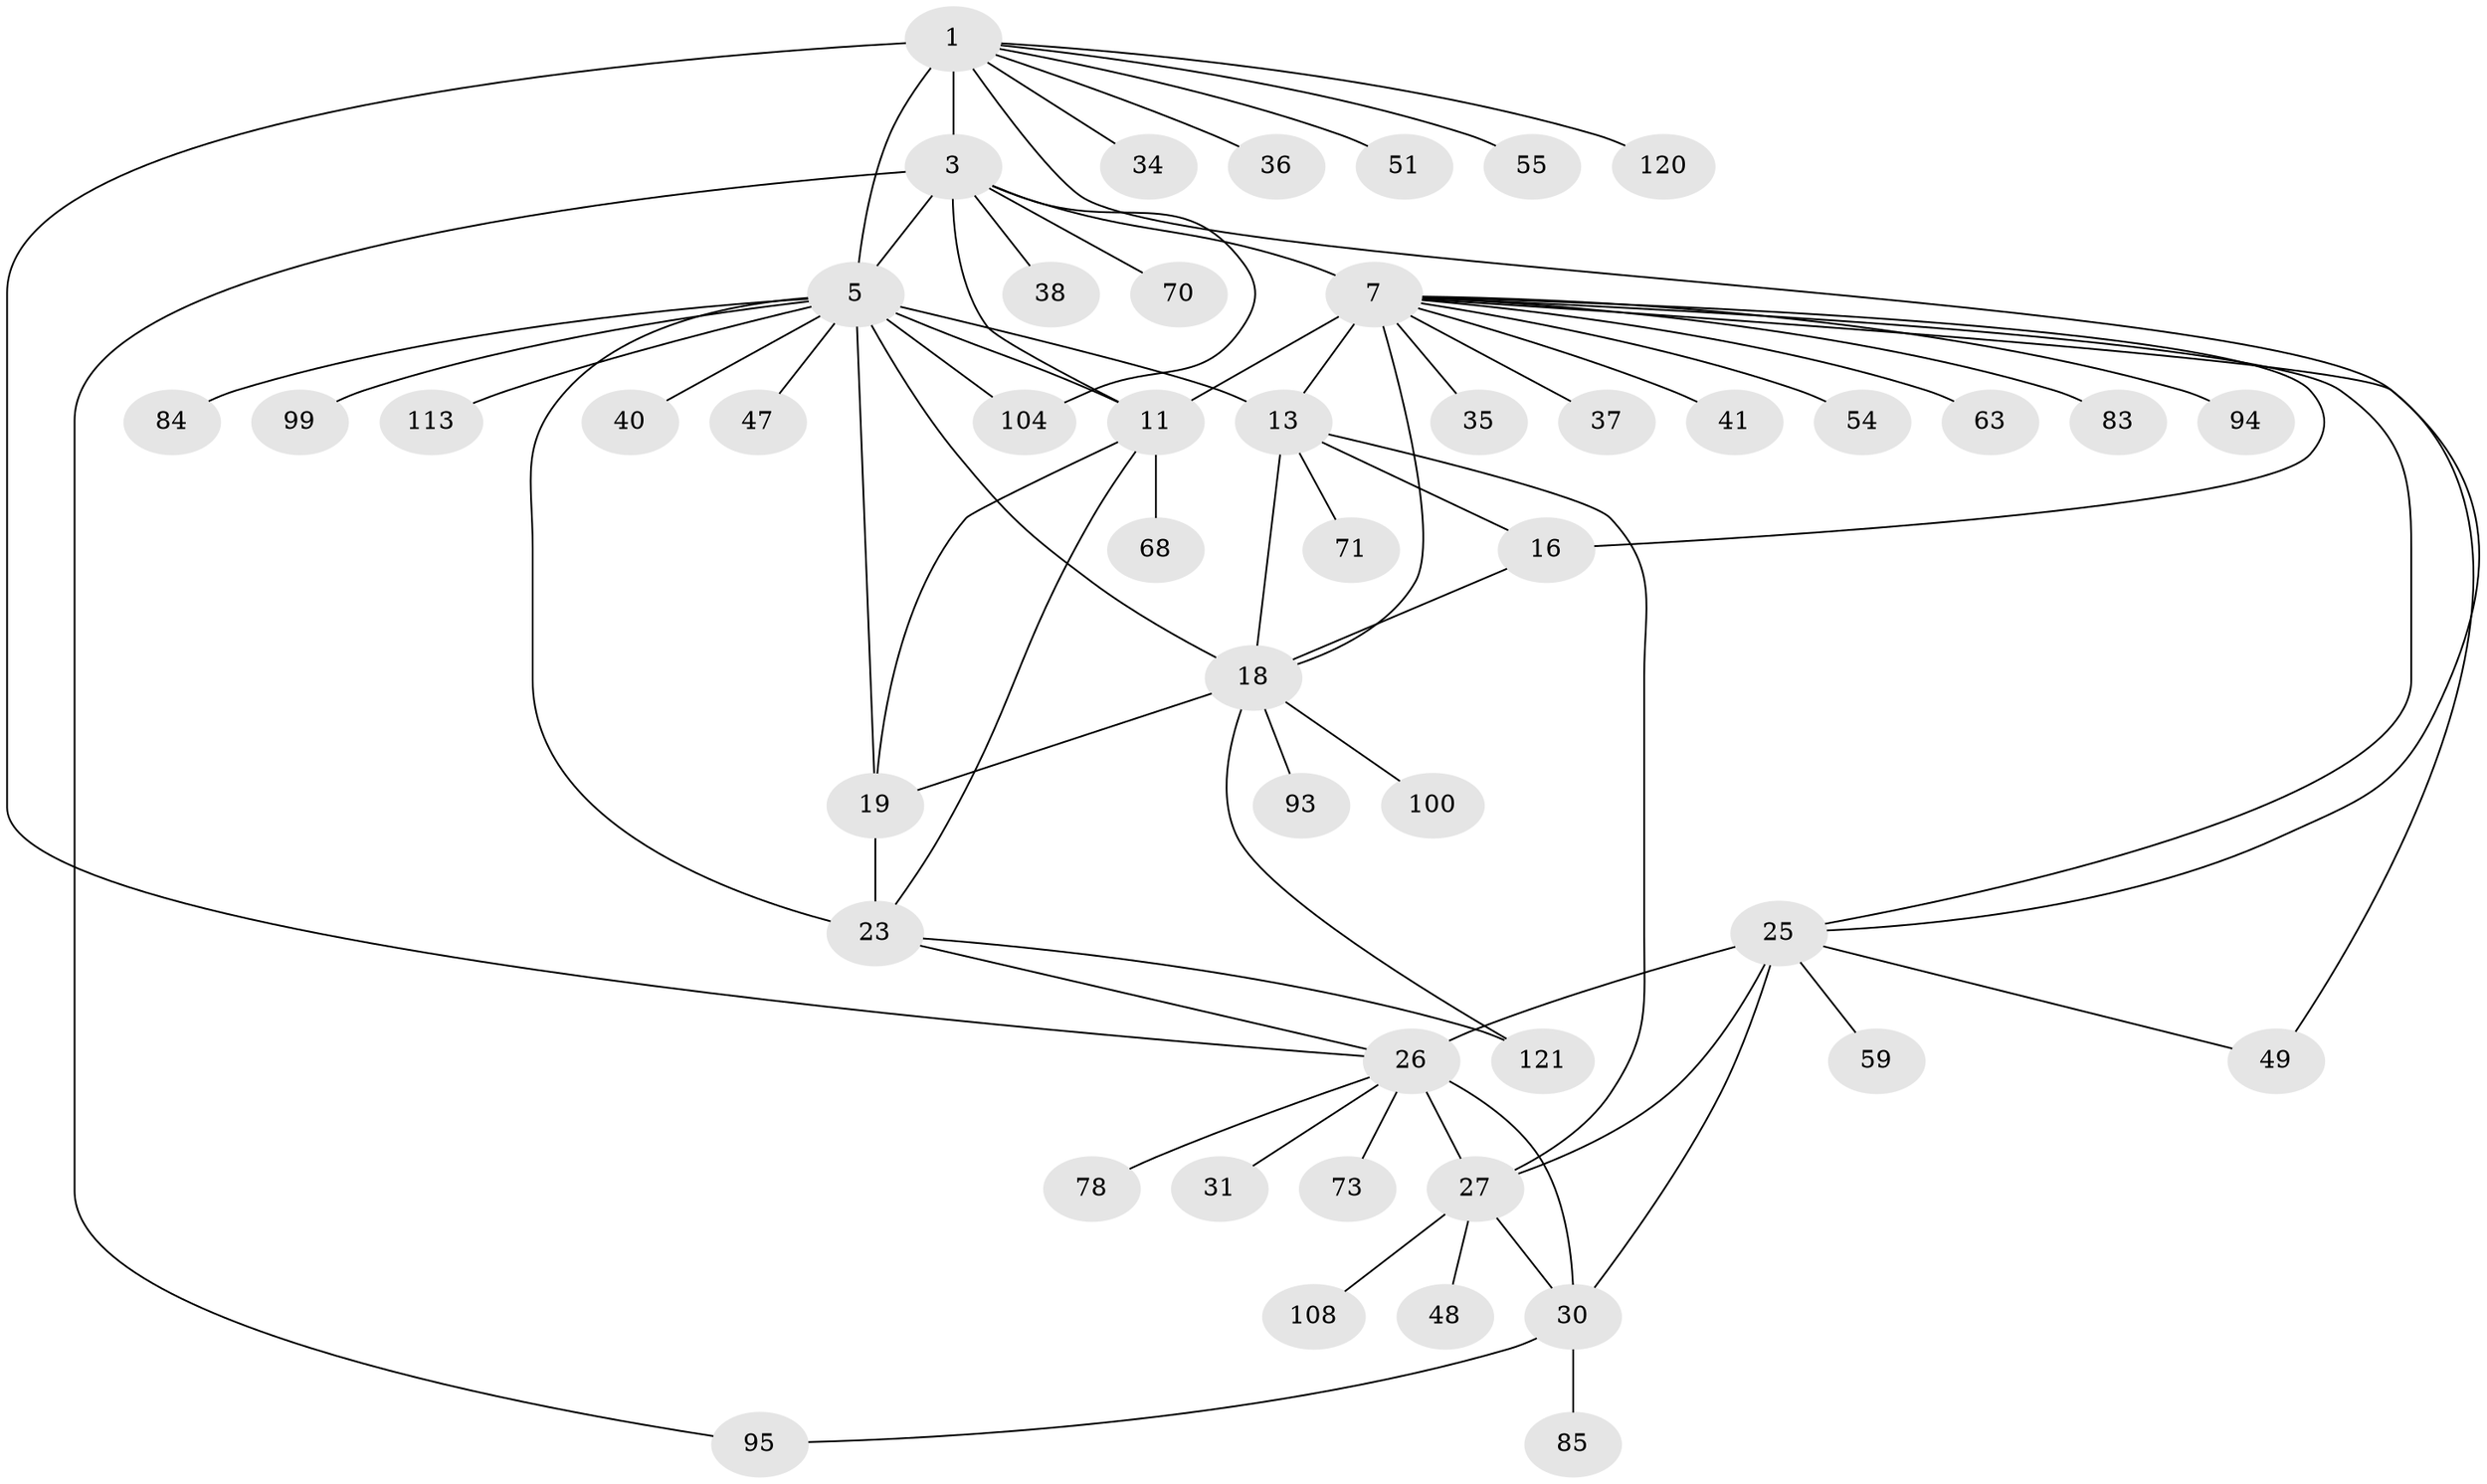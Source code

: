 // original degree distribution, {7: 0.07377049180327869, 11: 0.02459016393442623, 13: 0.00819672131147541, 9: 0.03278688524590164, 8: 0.02459016393442623, 10: 0.040983606557377046, 14: 0.00819672131147541, 5: 0.00819672131147541, 6: 0.02459016393442623, 1: 0.6147540983606558, 3: 0.040983606557377046, 2: 0.09836065573770492}
// Generated by graph-tools (version 1.1) at 2025/19/03/04/25 18:19:53]
// undirected, 48 vertices, 70 edges
graph export_dot {
graph [start="1"]
  node [color=gray90,style=filled];
  1 [super="+2+44"];
  3 [super="+53+76"];
  5 [super="+50+81+79+6"];
  7 [super="+115+8+33+10"];
  11 [super="+12+22+60+116+105+39"];
  13 [super="+17+52+92+102+86+106+114+97+56+15+45"];
  16 [super="+62"];
  18;
  19 [super="+110+111+20"];
  23;
  25;
  26 [super="+75+28+89+87"];
  27 [super="+29+82+119+103"];
  30;
  31;
  34;
  35;
  36;
  37;
  38;
  40;
  41 [super="+98+43"];
  47;
  48 [super="+66"];
  49 [super="+101"];
  51;
  54;
  55;
  59 [super="+80+67"];
  63;
  68;
  70;
  71;
  73;
  78;
  83;
  84;
  85;
  93;
  94;
  95;
  99;
  100;
  104;
  108;
  113;
  120;
  121;
  1 -- 3 [weight=3];
  1 -- 5 [weight=6];
  1 -- 36;
  1 -- 34;
  1 -- 51;
  1 -- 55;
  1 -- 120;
  1 -- 25;
  1 -- 26;
  3 -- 5 [weight=2];
  3 -- 38;
  3 -- 70;
  3 -- 95;
  3 -- 104;
  3 -- 11;
  3 -- 7;
  5 -- 47;
  5 -- 99;
  5 -- 40;
  5 -- 104;
  5 -- 11 [weight=3];
  5 -- 13;
  5 -- 113;
  5 -- 18;
  5 -- 19 [weight=4];
  5 -- 84;
  5 -- 23 [weight=2];
  7 -- 11 [weight=8];
  7 -- 37;
  7 -- 41;
  7 -- 13 [weight=3];
  7 -- 16;
  7 -- 18;
  7 -- 83;
  7 -- 54;
  7 -- 94;
  7 -- 49;
  7 -- 35;
  7 -- 25;
  7 -- 63;
  11 -- 68;
  11 -- 19 [weight=2];
  11 -- 23;
  13 -- 16 [weight=3];
  13 -- 18 [weight=3];
  13 -- 71;
  13 -- 27;
  16 -- 18;
  18 -- 93;
  18 -- 100;
  18 -- 121;
  18 -- 19;
  19 -- 23 [weight=2];
  23 -- 121;
  23 -- 26;
  25 -- 26 [weight=2];
  25 -- 27 [weight=2];
  25 -- 30;
  25 -- 49;
  25 -- 59;
  26 -- 27 [weight=4];
  26 -- 30 [weight=2];
  26 -- 73;
  26 -- 78;
  26 -- 31;
  27 -- 30 [weight=2];
  27 -- 48;
  27 -- 108;
  30 -- 85;
  30 -- 95;
}
